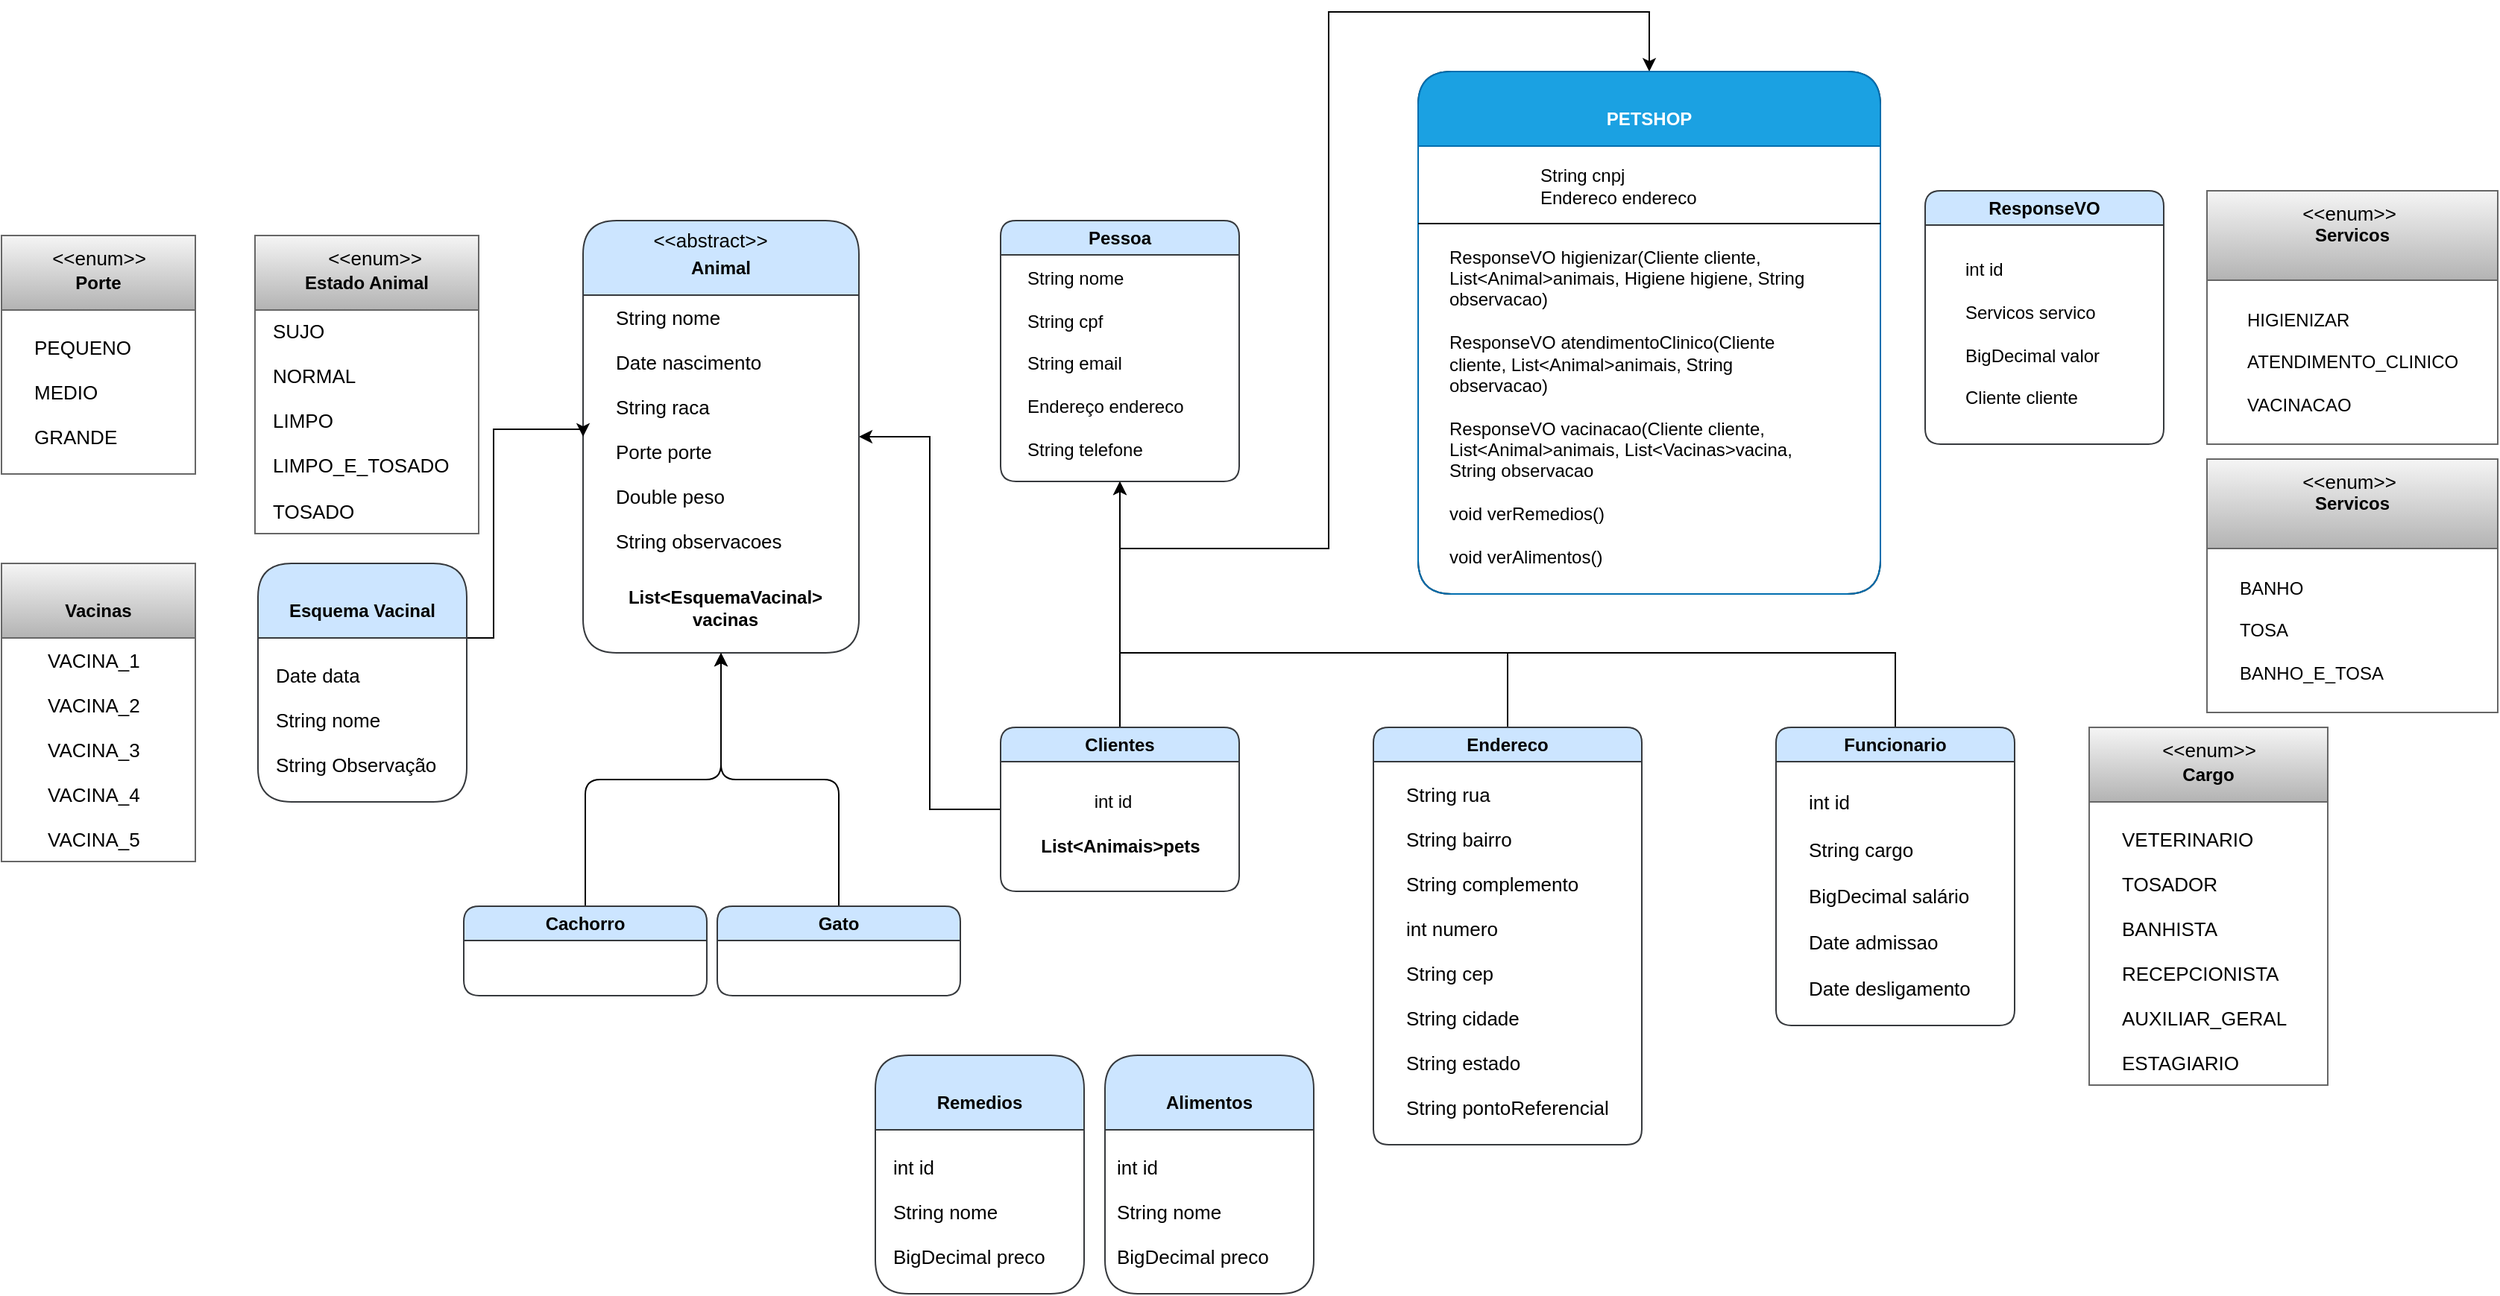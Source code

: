 <mxfile version="20.8.5" type="github">
  <diagram id="BwbueZTwrP3kuk7v8FJx" name="Página-1">
    <mxGraphModel dx="2256" dy="1177" grid="1" gridSize="10" guides="1" tooltips="1" connect="1" arrows="1" fold="1" page="1" pageScale="1" pageWidth="291" pageHeight="413" math="0" shadow="0">
      <root>
        <mxCell id="0" />
        <mxCell id="1" parent="0" />
        <mxCell id="epSY7fTq6KrpXsiW4jf5-40" style="edgeStyle=orthogonalEdgeStyle;rounded=0;orthogonalLoop=1;jettySize=auto;html=1;exitX=0.5;exitY=0;exitDx=0;exitDy=0;fontSize=13;entryX=0.5;entryY=0;entryDx=0;entryDy=0;" parent="1" source="epSY7fTq6KrpXsiW4jf5-2" target="bZY5Z342EeqqV9hAT-Xy-1" edge="1">
          <mxGeometry relative="1" as="geometry">
            <mxPoint x="380" y="-218" as="targetPoint" />
            <Array as="points">
              <mxPoint x="240" y="-40" />
              <mxPoint x="380" y="-40" />
              <mxPoint x="380" y="-400" />
              <mxPoint x="595" y="-400" />
            </Array>
          </mxGeometry>
        </mxCell>
        <mxCell id="bZY5Z342EeqqV9hAT-Xy-117" style="edgeStyle=orthogonalEdgeStyle;rounded=0;orthogonalLoop=1;jettySize=auto;html=1;exitX=0;exitY=0.5;exitDx=0;exitDy=0;entryX=1;entryY=0.5;entryDx=0;entryDy=0;" parent="1" source="epSY7fTq6KrpXsiW4jf5-2" target="epSY7fTq6KrpXsiW4jf5-14" edge="1">
          <mxGeometry relative="1" as="geometry" />
        </mxCell>
        <mxCell id="epSY7fTq6KrpXsiW4jf5-2" value="Clientes" style="swimlane;whiteSpace=wrap;html=1;rounded=1;fillColor=#cce5ff;strokeColor=#36393d;" parent="1" vertex="1">
          <mxGeometry x="160" y="80" width="160" height="110" as="geometry" />
        </mxCell>
        <mxCell id="epSY7fTq6KrpXsiW4jf5-4" value="List&amp;lt;Animais&amp;gt;pets" style="text;html=1;align=center;verticalAlign=middle;resizable=0;points=[];autosize=1;strokeColor=none;fillColor=none;fontStyle=1;rounded=1;" parent="epSY7fTq6KrpXsiW4jf5-2" vertex="1">
          <mxGeometry x="15" y="65" width="130" height="30" as="geometry" />
        </mxCell>
        <mxCell id="EgaVa4KAyTJcIK_QN-NM-4" value="int id" style="text;html=1;align=center;verticalAlign=middle;resizable=0;points=[];autosize=1;strokeColor=none;fillColor=none;" parent="epSY7fTq6KrpXsiW4jf5-2" vertex="1">
          <mxGeometry x="50" y="35" width="50" height="30" as="geometry" />
        </mxCell>
        <mxCell id="epSY7fTq6KrpXsiW4jf5-13" style="edgeStyle=orthogonalEdgeStyle;rounded=0;orthogonalLoop=1;jettySize=auto;html=1;exitX=0.5;exitY=0;exitDx=0;exitDy=0;fontSize=13;entryX=0.5;entryY=1;entryDx=0;entryDy=0;" parent="1" source="epSY7fTq6KrpXsiW4jf5-7" target="epSY7fTq6KrpXsiW4jf5-34" edge="1">
          <mxGeometry relative="1" as="geometry">
            <mxPoint x="205" y="280" as="targetPoint" />
            <Array as="points">
              <mxPoint x="500" y="30" />
              <mxPoint x="240" y="30" />
            </Array>
          </mxGeometry>
        </mxCell>
        <mxCell id="epSY7fTq6KrpXsiW4jf5-7" value="Endereco" style="swimlane;whiteSpace=wrap;html=1;rounded=1;fillColor=#cce5ff;strokeColor=#36393d;" parent="1" vertex="1">
          <mxGeometry x="410" y="80" width="180" height="280" as="geometry" />
        </mxCell>
        <mxCell id="epSY7fTq6KrpXsiW4jf5-9" value="&lt;span style=&quot;font-size: 13px; background-color: initial;&quot;&gt;String rua&lt;br&gt;&lt;/span&gt;&lt;br&gt;&lt;span style=&quot;font-size: 13px; background-color: initial;&quot;&gt;String bairro&lt;br&gt;&lt;/span&gt;&lt;br&gt;&lt;span style=&quot;background-color: initial; font-size: 13px;&quot;&gt;String complemento&lt;br&gt;&lt;/span&gt;&lt;br&gt;&lt;span style=&quot;font-size: 13px; background-color: initial;&quot;&gt;int numero&lt;br&gt;&lt;/span&gt;&lt;br&gt;&lt;span style=&quot;font-size: 13px; background-color: initial;&quot;&gt;String cep&lt;br&gt;&lt;/span&gt;&lt;br&gt;&lt;span style=&quot;font-size: 13px; background-color: initial;&quot;&gt;String cidade&lt;br&gt;&lt;/span&gt;&lt;br&gt;&lt;span style=&quot;font-size: 13px; background-color: initial;&quot;&gt;String estado&lt;br&gt;&lt;/span&gt;&lt;br&gt;&lt;span style=&quot;font-size: 13px; background-color: initial;&quot;&gt;String pontoReferencial&lt;/span&gt;" style="text;html=1;align=left;verticalAlign=middle;resizable=0;points=[];autosize=1;strokeColor=none;fillColor=none;rounded=1;" parent="epSY7fTq6KrpXsiW4jf5-7" vertex="1">
          <mxGeometry x="20" y="30" width="160" height="240" as="geometry" />
        </mxCell>
        <mxCell id="epSY7fTq6KrpXsiW4jf5-14" value="Animal" style="swimlane;whiteSpace=wrap;html=1;rounded=1;startSize=50;spacingTop=13;fillColor=#cce5ff;strokeColor=#36393d;" parent="1" vertex="1">
          <mxGeometry x="-120" y="-260" width="185" height="290" as="geometry" />
        </mxCell>
        <mxCell id="epSY7fTq6KrpXsiW4jf5-16" value="&lt;span style=&quot;font-size: 13px; background-color: initial;&quot;&gt;String nome&lt;br&gt;&lt;/span&gt;&lt;br&gt;&lt;span style=&quot;background-color: initial; font-size: 13px;&quot;&gt;Date nascimento&lt;br&gt;&lt;/span&gt;&lt;br&gt;&lt;span style=&quot;background-color: initial; font-size: 13px;&quot;&gt;String raca&lt;br&gt;&lt;/span&gt;&lt;br&gt;&lt;span style=&quot;font-size: 13px; background-color: initial;&quot;&gt;Porte porte&lt;br&gt;&lt;/span&gt;&lt;br&gt;&lt;span style=&quot;font-size: 13px; background-color: initial;&quot;&gt;Double peso&lt;br&gt;&lt;/span&gt;&lt;br&gt;&lt;span style=&quot;font-size: 13px; background-color: initial;&quot;&gt;String observacoes&lt;/span&gt;" style="text;html=1;align=left;verticalAlign=middle;resizable=0;points=[];autosize=1;strokeColor=none;fillColor=none;rounded=1;" parent="epSY7fTq6KrpXsiW4jf5-14" vertex="1">
          <mxGeometry x="20" y="50" width="130" height="180" as="geometry" />
        </mxCell>
        <mxCell id="epSY7fTq6KrpXsiW4jf5-33" value="&amp;lt;&amp;lt;abstract&amp;gt;&amp;gt;" style="text;html=1;align=center;verticalAlign=middle;resizable=0;points=[];autosize=1;strokeColor=none;fillColor=none;fontSize=13;" parent="epSY7fTq6KrpXsiW4jf5-14" vertex="1">
          <mxGeometry x="35" y="-2" width="100" height="30" as="geometry" />
        </mxCell>
        <mxCell id="eqjV9MvIipvx3p0Wk4fj-11" value="List&amp;lt;EsquemaVacinal&amp;gt;&lt;br&gt;vacinas" style="text;html=1;align=center;verticalAlign=middle;resizable=0;points=[];autosize=1;strokeColor=none;fillColor=none;fontStyle=1;rounded=1;" parent="epSY7fTq6KrpXsiW4jf5-14" vertex="1">
          <mxGeometry x="20" y="240" width="150" height="40" as="geometry" />
        </mxCell>
        <mxCell id="epSY7fTq6KrpXsiW4jf5-24" style="edgeStyle=orthogonalEdgeStyle;rounded=1;orthogonalLoop=1;jettySize=auto;html=1;exitX=0.5;exitY=0;exitDx=0;exitDy=0;entryX=0.5;entryY=1;entryDx=0;entryDy=0;fontSize=13;" parent="1" source="epSY7fTq6KrpXsiW4jf5-17" target="epSY7fTq6KrpXsiW4jf5-14" edge="1">
          <mxGeometry relative="1" as="geometry" />
        </mxCell>
        <mxCell id="epSY7fTq6KrpXsiW4jf5-17" value="Cachorro" style="swimlane;whiteSpace=wrap;html=1;rounded=1;fillColor=#cce5ff;strokeColor=#36393d;" parent="1" vertex="1">
          <mxGeometry x="-200" y="200" width="163" height="60" as="geometry" />
        </mxCell>
        <mxCell id="epSY7fTq6KrpXsiW4jf5-25" style="edgeStyle=orthogonalEdgeStyle;rounded=1;orthogonalLoop=1;jettySize=auto;html=1;exitX=0.5;exitY=0;exitDx=0;exitDy=0;fontSize=13;entryX=0.5;entryY=1;entryDx=0;entryDy=0;" parent="1" source="epSY7fTq6KrpXsiW4jf5-20" target="epSY7fTq6KrpXsiW4jf5-14" edge="1">
          <mxGeometry relative="1" as="geometry">
            <mxPoint x="-200" y="280" as="targetPoint" />
          </mxGeometry>
        </mxCell>
        <mxCell id="epSY7fTq6KrpXsiW4jf5-20" value="Gato" style="swimlane;whiteSpace=wrap;html=1;rounded=1;fillColor=#cce5ff;strokeColor=#36393d;" parent="1" vertex="1">
          <mxGeometry x="-30" y="200" width="163" height="60" as="geometry" />
        </mxCell>
        <mxCell id="epSY7fTq6KrpXsiW4jf5-27" value="Porte" style="swimlane;whiteSpace=wrap;html=1;rounded=0;startSize=50;spacingTop=14;fillColor=#f5f5f5;gradientColor=#b3b3b3;strokeColor=#666666;" parent="1" vertex="1">
          <mxGeometry x="-510" y="-250" width="130" height="160" as="geometry" />
        </mxCell>
        <mxCell id="epSY7fTq6KrpXsiW4jf5-29" value="&lt;span style=&quot;font-size: 13px; background-color: initial;&quot;&gt;PEQUENO&lt;br&gt;&lt;/span&gt;&lt;br&gt;&lt;span style=&quot;font-size: 13px; background-color: initial;&quot;&gt;MEDIO&lt;br&gt;&lt;/span&gt;&lt;br&gt;&lt;span style=&quot;font-size: 13px; background-color: initial;&quot;&gt;GRANDE&lt;/span&gt;" style="text;html=1;align=left;verticalAlign=middle;resizable=0;points=[];autosize=1;strokeColor=none;fillColor=none;rounded=1;labelBackgroundColor=none;spacing=2;rotation=0;" parent="epSY7fTq6KrpXsiW4jf5-27" vertex="1">
          <mxGeometry x="20" y="60" width="90" height="90" as="geometry" />
        </mxCell>
        <mxCell id="epSY7fTq6KrpXsiW4jf5-32" value="&amp;lt;&amp;lt;enum&amp;gt;&amp;gt;" style="text;html=1;align=center;verticalAlign=middle;resizable=0;points=[];autosize=1;strokeColor=none;fillColor=none;fontSize=13;" parent="epSY7fTq6KrpXsiW4jf5-27" vertex="1">
          <mxGeometry x="20" width="90" height="30" as="geometry" />
        </mxCell>
        <mxCell id="epSY7fTq6KrpXsiW4jf5-34" value="Pessoa" style="swimlane;whiteSpace=wrap;html=1;rounded=1;fillColor=#cce5ff;strokeColor=#36393d;" parent="1" vertex="1">
          <mxGeometry x="160" y="-260" width="160" height="175" as="geometry" />
        </mxCell>
        <mxCell id="epSY7fTq6KrpXsiW4jf5-36" value="&lt;span style=&quot;background-color: initial;&quot;&gt;String nome&lt;/span&gt;&lt;br&gt;&lt;br&gt;&lt;span style=&quot;background-color: initial;&quot;&gt;String cpf&lt;/span&gt;&lt;br&gt;&lt;br&gt;&lt;span style=&quot;background-color: initial;&quot;&gt;String email&lt;/span&gt;&lt;br&gt;&lt;br&gt;&lt;span style=&quot;background-color: initial;&quot;&gt;Endereço endereco&lt;/span&gt;&lt;br&gt;&lt;br&gt;&lt;span style=&quot;background-color: initial;&quot;&gt;String telefone&lt;/span&gt;" style="text;html=1;align=left;verticalAlign=middle;resizable=0;points=[];autosize=1;strokeColor=none;fillColor=none;rounded=1;" parent="epSY7fTq6KrpXsiW4jf5-34" vertex="1">
          <mxGeometry x="16" y="26" width="130" height="140" as="geometry" />
        </mxCell>
        <mxCell id="epSY7fTq6KrpXsiW4jf5-41" style="edgeStyle=orthogonalEdgeStyle;rounded=0;orthogonalLoop=1;jettySize=auto;html=1;exitX=0.5;exitY=0;exitDx=0;exitDy=0;entryX=0.5;entryY=1;entryDx=0;entryDy=0;fontSize=13;" parent="1" source="epSY7fTq6KrpXsiW4jf5-38" target="epSY7fTq6KrpXsiW4jf5-34" edge="1">
          <mxGeometry relative="1" as="geometry">
            <Array as="points">
              <mxPoint x="760" y="30" />
              <mxPoint x="240" y="30" />
            </Array>
          </mxGeometry>
        </mxCell>
        <mxCell id="epSY7fTq6KrpXsiW4jf5-38" value="Funcionario" style="swimlane;whiteSpace=wrap;html=1;rounded=1;fillColor=#cce5ff;strokeColor=#36393d;" parent="1" vertex="1">
          <mxGeometry x="680" y="80" width="160" height="200" as="geometry" />
        </mxCell>
        <mxCell id="epSY7fTq6KrpXsiW4jf5-42" value="&lt;span style=&quot;background-color: initial;&quot;&gt;int id&lt;br&gt;&lt;/span&gt;&lt;br&gt;&lt;span style=&quot;background-color: initial;&quot;&gt;String cargo&lt;br&gt;&lt;br&gt;&lt;/span&gt;&lt;span style=&quot;background-color: initial;&quot;&gt;BigDecimal salário&lt;br&gt;&lt;br&gt;&lt;/span&gt;&lt;span style=&quot;background-color: initial;&quot;&gt;Date admissao&lt;br&gt;&lt;/span&gt;&lt;br&gt;&lt;span style=&quot;background-color: initial;&quot;&gt;Date desligamento&lt;/span&gt;" style="text;strokeColor=none;fillColor=none;html=1;whiteSpace=wrap;verticalAlign=middle;overflow=hidden;rounded=1;labelBackgroundColor=none;fontSize=13;" parent="epSY7fTq6KrpXsiW4jf5-38" vertex="1">
          <mxGeometry x="20" y="24.75" width="160" height="175.5" as="geometry" />
        </mxCell>
        <mxCell id="EgaVa4KAyTJcIK_QN-NM-1" value="Cargo" style="swimlane;whiteSpace=wrap;html=1;rounded=0;startSize=50;spacingTop=14;fillColor=#f5f5f5;gradientColor=#b3b3b3;strokeColor=#666666;" parent="1" vertex="1">
          <mxGeometry x="890" y="80" width="160" height="240" as="geometry" />
        </mxCell>
        <mxCell id="EgaVa4KAyTJcIK_QN-NM-2" value="&lt;span style=&quot;font-size: 13px; background-color: initial;&quot;&gt;VETERINARIO&lt;br&gt;&lt;/span&gt;&lt;br&gt;&lt;span style=&quot;font-size: 13px; background-color: initial;&quot;&gt;TOSADOR&lt;br&gt;&lt;/span&gt;&lt;br&gt;&lt;span style=&quot;font-size: 13px; background-color: initial;&quot;&gt;BANHISTA&lt;br&gt;&lt;/span&gt;&lt;br&gt;&lt;span style=&quot;font-size: 13px; background-color: initial;&quot;&gt;RECEPCIONISTA&lt;br&gt;&lt;/span&gt;&lt;br&gt;&lt;span style=&quot;font-size: 13px; background-color: initial;&quot;&gt;AUXILIAR_GERAL&lt;br&gt;&lt;/span&gt;&lt;br&gt;&lt;span style=&quot;font-size: 13px; background-color: initial;&quot;&gt;ESTAGIARIO&lt;/span&gt;" style="text;html=1;align=left;verticalAlign=middle;resizable=0;points=[];autosize=1;strokeColor=none;fillColor=none;rounded=1;labelBackgroundColor=none;spacing=2;rotation=0;" parent="EgaVa4KAyTJcIK_QN-NM-1" vertex="1">
          <mxGeometry x="20" y="60" width="130" height="180" as="geometry" />
        </mxCell>
        <mxCell id="EgaVa4KAyTJcIK_QN-NM-3" value="&amp;lt;&amp;lt;enum&amp;gt;&amp;gt;" style="text;html=1;align=center;verticalAlign=middle;resizable=0;points=[];autosize=1;strokeColor=none;fillColor=none;fontSize=13;" parent="EgaVa4KAyTJcIK_QN-NM-1" vertex="1">
          <mxGeometry x="35" width="90" height="30" as="geometry" />
        </mxCell>
        <mxCell id="bZY5Z342EeqqV9hAT-Xy-116" style="edgeStyle=orthogonalEdgeStyle;rounded=0;orthogonalLoop=1;jettySize=auto;html=1;entryX=0;entryY=0.5;entryDx=0;entryDy=0;" parent="1" source="eqjV9MvIipvx3p0Wk4fj-13" target="epSY7fTq6KrpXsiW4jf5-14" edge="1">
          <mxGeometry relative="1" as="geometry">
            <mxPoint x="-140" y="-120" as="targetPoint" />
            <Array as="points">
              <mxPoint x="-180" y="20" />
              <mxPoint x="-180" y="-120" />
              <mxPoint x="-120" y="-120" />
            </Array>
          </mxGeometry>
        </mxCell>
        <mxCell id="eqjV9MvIipvx3p0Wk4fj-13" value="Esquema Vacinal&lt;br&gt;" style="swimlane;whiteSpace=wrap;html=1;rounded=1;startSize=50;spacingTop=14;fillColor=#cce5ff;strokeColor=#36393d;" parent="1" vertex="1">
          <mxGeometry x="-338" y="-30" width="140" height="160" as="geometry" />
        </mxCell>
        <mxCell id="eqjV9MvIipvx3p0Wk4fj-14" value="&lt;span style=&quot;font-size: 13px; background-color: initial;&quot;&gt;Date data&lt;br&gt;&lt;/span&gt;&lt;br&gt;&lt;span style=&quot;font-size: 13px; background-color: initial;&quot;&gt;String nome&lt;br&gt;&lt;/span&gt;&lt;br&gt;&lt;span style=&quot;font-size: 13px; background-color: initial;&quot;&gt;String Observação&lt;/span&gt;" style="text;html=1;align=left;verticalAlign=middle;resizable=0;points=[];autosize=1;strokeColor=none;fillColor=none;rounded=1;labelBackgroundColor=none;spacing=2;rotation=0;" parent="eqjV9MvIipvx3p0Wk4fj-13" vertex="1">
          <mxGeometry x="10" y="60" width="130" height="90" as="geometry" />
        </mxCell>
        <mxCell id="eqjV9MvIipvx3p0Wk4fj-19" value="Estado Animal" style="swimlane;whiteSpace=wrap;html=1;rounded=0;startSize=50;spacingTop=14;fillColor=#f5f5f5;gradientColor=#b3b3b3;strokeColor=#666666;" parent="1" vertex="1">
          <mxGeometry x="-340" y="-250" width="150" height="200" as="geometry" />
        </mxCell>
        <mxCell id="eqjV9MvIipvx3p0Wk4fj-20" value="&lt;span style=&quot;background-color: initial; font-size: 13px;&quot;&gt;SUJO&lt;br&gt;&lt;/span&gt;&lt;br&gt;&lt;span style=&quot;background-color: initial; font-size: 13px;&quot;&gt;NORMAL&lt;br&gt;&lt;/span&gt;&lt;br&gt;&lt;span style=&quot;background-color: initial; font-size: 13px;&quot;&gt;LIMPO&lt;br&gt;&lt;/span&gt;&lt;br&gt;&lt;span style=&quot;background-color: initial; font-size: 13px;&quot;&gt;LIMPO_E_TOSADO&lt;br&gt;&lt;br&gt;TOSADO&lt;br&gt;&lt;/span&gt;" style="text;html=1;align=left;verticalAlign=middle;resizable=0;points=[];autosize=1;strokeColor=none;fillColor=none;rounded=1;labelBackgroundColor=none;spacing=2;rotation=0;" parent="eqjV9MvIipvx3p0Wk4fj-19" vertex="1">
          <mxGeometry x="10" y="50" width="140" height="150" as="geometry" />
        </mxCell>
        <mxCell id="eqjV9MvIipvx3p0Wk4fj-21" value="&amp;lt;&amp;lt;enum&amp;gt;&amp;gt;" style="text;html=1;align=center;verticalAlign=middle;resizable=0;points=[];autosize=1;strokeColor=none;fillColor=none;fontSize=13;" parent="eqjV9MvIipvx3p0Wk4fj-19" vertex="1">
          <mxGeometry x="35" width="90" height="30" as="geometry" />
        </mxCell>
        <mxCell id="eqjV9MvIipvx3p0Wk4fj-22" value="PETSHOP" style="swimlane;whiteSpace=wrap;html=1;rounded=1;startSize=50;spacingTop=13;" parent="1" vertex="1">
          <mxGeometry x="440" y="-360" width="310" height="350.5" as="geometry" />
        </mxCell>
        <mxCell id="eqjV9MvIipvx3p0Wk4fj-29" value="Vacinas" style="swimlane;whiteSpace=wrap;html=1;rounded=0;startSize=50;spacingTop=14;fillColor=#f5f5f5;gradientColor=#b3b3b3;strokeColor=#666666;" parent="1" vertex="1">
          <mxGeometry x="-510" y="-30" width="130" height="200" as="geometry" />
        </mxCell>
        <mxCell id="eqjV9MvIipvx3p0Wk4fj-30" value="&lt;span style=&quot;background-color: initial; font-size: 13px;&quot;&gt;VACINA_1&lt;br&gt;&lt;/span&gt;&lt;br&gt;&lt;span style=&quot;background-color: initial; font-size: 13px;&quot;&gt;VACINA_2&lt;br&gt;&lt;/span&gt;&lt;br&gt;&lt;span style=&quot;background-color: initial; font-size: 13px;&quot;&gt;VACINA_3&lt;br&gt;&lt;/span&gt;&lt;br&gt;&lt;span style=&quot;background-color: initial; font-size: 13px;&quot;&gt;VACINA_4&lt;br&gt;&lt;/span&gt;&lt;br&gt;&lt;span style=&quot;background-color: initial; font-size: 13px;&quot;&gt;VACINA_5&lt;/span&gt;" style="text;html=1;align=left;verticalAlign=middle;resizable=0;points=[];autosize=1;strokeColor=none;fillColor=none;rounded=1;labelBackgroundColor=none;spacing=2;rotation=0;" parent="eqjV9MvIipvx3p0Wk4fj-29" vertex="1">
          <mxGeometry x="29" y="50" width="90" height="150" as="geometry" />
        </mxCell>
        <mxCell id="bZY5Z342EeqqV9hAT-Xy-1" value="PETSHOP" style="swimlane;whiteSpace=wrap;html=1;rounded=1;startSize=50;spacingTop=13;fillColor=#1ba1e2;fontColor=#ffffff;strokeColor=#006EAF;" parent="1" vertex="1">
          <mxGeometry x="440" y="-360" width="310" height="350.5" as="geometry" />
        </mxCell>
        <mxCell id="bZY5Z342EeqqV9hAT-Xy-2" value="String cnpj&lt;br&gt;Endereco endereco" style="text;html=1;align=left;verticalAlign=middle;resizable=0;points=[];autosize=1;strokeColor=none;fillColor=none;" parent="bZY5Z342EeqqV9hAT-Xy-1" vertex="1">
          <mxGeometry x="80" y="57" width="130" height="40" as="geometry" />
        </mxCell>
        <mxCell id="bZY5Z342EeqqV9hAT-Xy-3" value="&lt;div style=&quot;text-align: left;&quot;&gt;&lt;span style=&quot;background-color: initial;&quot;&gt;ResponseVO higienizar(Cliente cliente, List&amp;lt;Animal&amp;gt;animais, Higiene higiene, String observacao)&lt;/span&gt;&lt;/div&gt;&lt;div style=&quot;text-align: left;&quot;&gt;&lt;br&gt;&lt;/div&gt;&lt;div style=&quot;text-align: left;&quot;&gt;&lt;span style=&quot;background-color: initial;&quot;&gt;ResponseVO atendimentoClinico(Cliente cliente, List&amp;lt;Animal&amp;gt;animais, String observacao)&lt;/span&gt;&lt;/div&gt;&lt;div style=&quot;text-align: left;&quot;&gt;&lt;br&gt;&lt;/div&gt;&lt;div style=&quot;text-align: left;&quot;&gt;ResponseVO vacinacao(Cliente cliente, List&amp;lt;Animal&amp;gt;animais, List&amp;lt;Vacinas&amp;gt;vacina, String observacao&lt;/div&gt;&lt;div style=&quot;text-align: left;&quot;&gt;&lt;br&gt;&lt;/div&gt;&lt;div style=&quot;text-align: left;&quot;&gt;void verRemedios()&lt;/div&gt;&lt;div style=&quot;text-align: left;&quot;&gt;&lt;br&gt;&lt;/div&gt;&lt;div style=&quot;text-align: left;&quot;&gt;void verAlimentos()&lt;/div&gt;" style="text;html=1;strokeColor=none;fillColor=none;align=center;verticalAlign=middle;whiteSpace=wrap;rounded=0;" parent="bZY5Z342EeqqV9hAT-Xy-1" vertex="1">
          <mxGeometry x="20" y="120" width="260" height="210" as="geometry" />
        </mxCell>
        <mxCell id="bZY5Z342EeqqV9hAT-Xy-5" value="" style="line;strokeWidth=1;rotatable=0;dashed=0;labelPosition=right;align=left;verticalAlign=middle;spacingTop=0;spacingLeft=6;points=[];portConstraint=eastwest;" parent="bZY5Z342EeqqV9hAT-Xy-1" vertex="1">
          <mxGeometry y="97" width="310" height="10" as="geometry" />
        </mxCell>
        <mxCell id="bZY5Z342EeqqV9hAT-Xy-105" value="ResponseVO" style="swimlane;whiteSpace=wrap;html=1;rounded=1;fillColor=#cce5ff;strokeColor=#36393d;" parent="1" vertex="1">
          <mxGeometry x="780" y="-280" width="160" height="170" as="geometry" />
        </mxCell>
        <mxCell id="bZY5Z342EeqqV9hAT-Xy-106" value="&lt;div&gt;&lt;span style=&quot;font-size: 13px;&quot;&gt;&lt;br&gt;&lt;/span&gt;&lt;/div&gt;" style="text;html=1;align=left;verticalAlign=middle;resizable=0;points=[];autosize=1;strokeColor=none;fillColor=none;rounded=1;" parent="bZY5Z342EeqqV9hAT-Xy-105" vertex="1">
          <mxGeometry y="95" width="20" height="30" as="geometry" />
        </mxCell>
        <mxCell id="bZY5Z342EeqqV9hAT-Xy-107" value="int id&lt;br&gt;&lt;br&gt;Servicos servico&lt;br&gt;&lt;br&gt;BigDecimal valor&lt;br&gt;&lt;br&gt;Cliente cliente" style="text;html=1;align=left;verticalAlign=middle;resizable=0;points=[];autosize=1;strokeColor=none;fillColor=none;" parent="bZY5Z342EeqqV9hAT-Xy-105" vertex="1">
          <mxGeometry x="25" y="41" width="110" height="110" as="geometry" />
        </mxCell>
        <mxCell id="bZY5Z342EeqqV9hAT-Xy-108" value="Servicos" style="swimlane;whiteSpace=wrap;html=1;rounded=0;fillColor=#f5f5f5;strokeColor=#666666;startSize=60;gradientColor=#b3b3b3;" parent="1" vertex="1">
          <mxGeometry x="969" y="-280" width="195" height="170" as="geometry" />
        </mxCell>
        <mxCell id="bZY5Z342EeqqV9hAT-Xy-109" value="&lt;div&gt;&lt;span style=&quot;font-size: 13px;&quot;&gt;&lt;br&gt;&lt;/span&gt;&lt;/div&gt;" style="text;html=1;align=left;verticalAlign=middle;resizable=0;points=[];autosize=1;strokeColor=none;fillColor=none;rounded=1;" parent="bZY5Z342EeqqV9hAT-Xy-108" vertex="1">
          <mxGeometry y="95" width="20" height="30" as="geometry" />
        </mxCell>
        <mxCell id="bZY5Z342EeqqV9hAT-Xy-110" value="HIGIENIZAR&lt;br&gt;&lt;br&gt;ATENDIMENTO_CLINICO&lt;br&gt;&lt;br&gt;VACINACAO" style="text;html=1;align=left;verticalAlign=middle;resizable=0;points=[];autosize=1;strokeColor=none;fillColor=none;" parent="bZY5Z342EeqqV9hAT-Xy-108" vertex="1">
          <mxGeometry x="25" y="70" width="170" height="90" as="geometry" />
        </mxCell>
        <mxCell id="bZY5Z342EeqqV9hAT-Xy-119" value="&amp;lt;&amp;lt;enum&amp;gt;&amp;gt;" style="text;html=1;align=center;verticalAlign=middle;resizable=0;points=[];autosize=1;strokeColor=none;fillColor=none;fontSize=13;" parent="bZY5Z342EeqqV9hAT-Xy-108" vertex="1">
          <mxGeometry x="50" width="90" height="30" as="geometry" />
        </mxCell>
        <mxCell id="y55F3KyPJM-v1la39yIW-1" value="Remedios" style="swimlane;whiteSpace=wrap;html=1;rounded=1;startSize=50;spacingTop=14;fillColor=#cce5ff;strokeColor=#36393d;" parent="1" vertex="1">
          <mxGeometry x="76" y="300" width="140" height="160" as="geometry" />
        </mxCell>
        <mxCell id="y55F3KyPJM-v1la39yIW-2" value="&lt;span style=&quot;font-size: 13px; background-color: initial;&quot;&gt;int id&lt;br&gt;&lt;/span&gt;&lt;br&gt;&lt;span style=&quot;font-size: 13px; background-color: initial;&quot;&gt;String nome&lt;br&gt;&lt;/span&gt;&lt;br&gt;&lt;span style=&quot;font-size: 13px;&quot;&gt;BigDecimal preco&lt;/span&gt;" style="text;html=1;align=left;verticalAlign=middle;resizable=0;points=[];autosize=1;strokeColor=none;fillColor=none;rounded=1;labelBackgroundColor=none;spacing=2;rotation=0;" parent="y55F3KyPJM-v1la39yIW-1" vertex="1">
          <mxGeometry x="10" y="60" width="130" height="90" as="geometry" />
        </mxCell>
        <mxCell id="y55F3KyPJM-v1la39yIW-3" value="Alimentos" style="swimlane;whiteSpace=wrap;html=1;rounded=1;startSize=50;spacingTop=14;fillColor=#cce5ff;strokeColor=#36393d;" parent="1" vertex="1">
          <mxGeometry x="230" y="300" width="140" height="160" as="geometry" />
        </mxCell>
        <mxCell id="y55F3KyPJM-v1la39yIW-5" value="&lt;span style=&quot;font-size: 13px; background-color: initial;&quot;&gt;int id&lt;br&gt;&lt;/span&gt;&lt;br&gt;&lt;span style=&quot;font-size: 13px; background-color: initial;&quot;&gt;String nome&lt;br&gt;&lt;/span&gt;&lt;br&gt;&lt;span style=&quot;font-size: 13px;&quot;&gt;BigDecimal preco&lt;/span&gt;" style="text;html=1;align=left;verticalAlign=middle;resizable=0;points=[];autosize=1;strokeColor=none;fillColor=none;rounded=1;labelBackgroundColor=none;spacing=2;rotation=0;" parent="y55F3KyPJM-v1la39yIW-3" vertex="1">
          <mxGeometry x="6" y="60" width="130" height="90" as="geometry" />
        </mxCell>
        <mxCell id="rlr_leu51mhOQnvd1rXm-1" value="Servicos" style="swimlane;whiteSpace=wrap;html=1;rounded=0;fillColor=#f5f5f5;strokeColor=#666666;startSize=60;gradientColor=#b3b3b3;" vertex="1" parent="1">
          <mxGeometry x="969" y="-100" width="195" height="170" as="geometry" />
        </mxCell>
        <mxCell id="rlr_leu51mhOQnvd1rXm-2" value="&lt;div&gt;&lt;span style=&quot;font-size: 13px;&quot;&gt;&lt;br&gt;&lt;/span&gt;&lt;/div&gt;" style="text;html=1;align=left;verticalAlign=middle;resizable=0;points=[];autosize=1;strokeColor=none;fillColor=none;rounded=1;" vertex="1" parent="rlr_leu51mhOQnvd1rXm-1">
          <mxGeometry y="95" width="20" height="30" as="geometry" />
        </mxCell>
        <mxCell id="rlr_leu51mhOQnvd1rXm-3" value="BANHO&lt;br&gt;&lt;br&gt;TOSA&lt;br&gt;&lt;br&gt;BANHO_E_TOSA" style="text;html=1;align=left;verticalAlign=middle;resizable=0;points=[];autosize=1;strokeColor=none;fillColor=none;" vertex="1" parent="rlr_leu51mhOQnvd1rXm-1">
          <mxGeometry x="20" y="70" width="120" height="90" as="geometry" />
        </mxCell>
        <mxCell id="rlr_leu51mhOQnvd1rXm-4" value="&amp;lt;&amp;lt;enum&amp;gt;&amp;gt;" style="text;html=1;align=center;verticalAlign=middle;resizable=0;points=[];autosize=1;strokeColor=none;fillColor=none;fontSize=13;" vertex="1" parent="rlr_leu51mhOQnvd1rXm-1">
          <mxGeometry x="50" width="90" height="30" as="geometry" />
        </mxCell>
      </root>
    </mxGraphModel>
  </diagram>
</mxfile>

